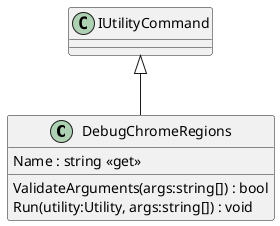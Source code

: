 @startuml
class DebugChromeRegions {
    Name : string <<get>>
    ValidateArguments(args:string[]) : bool
    Run(utility:Utility, args:string[]) : void
}
IUtilityCommand <|-- DebugChromeRegions
@enduml
